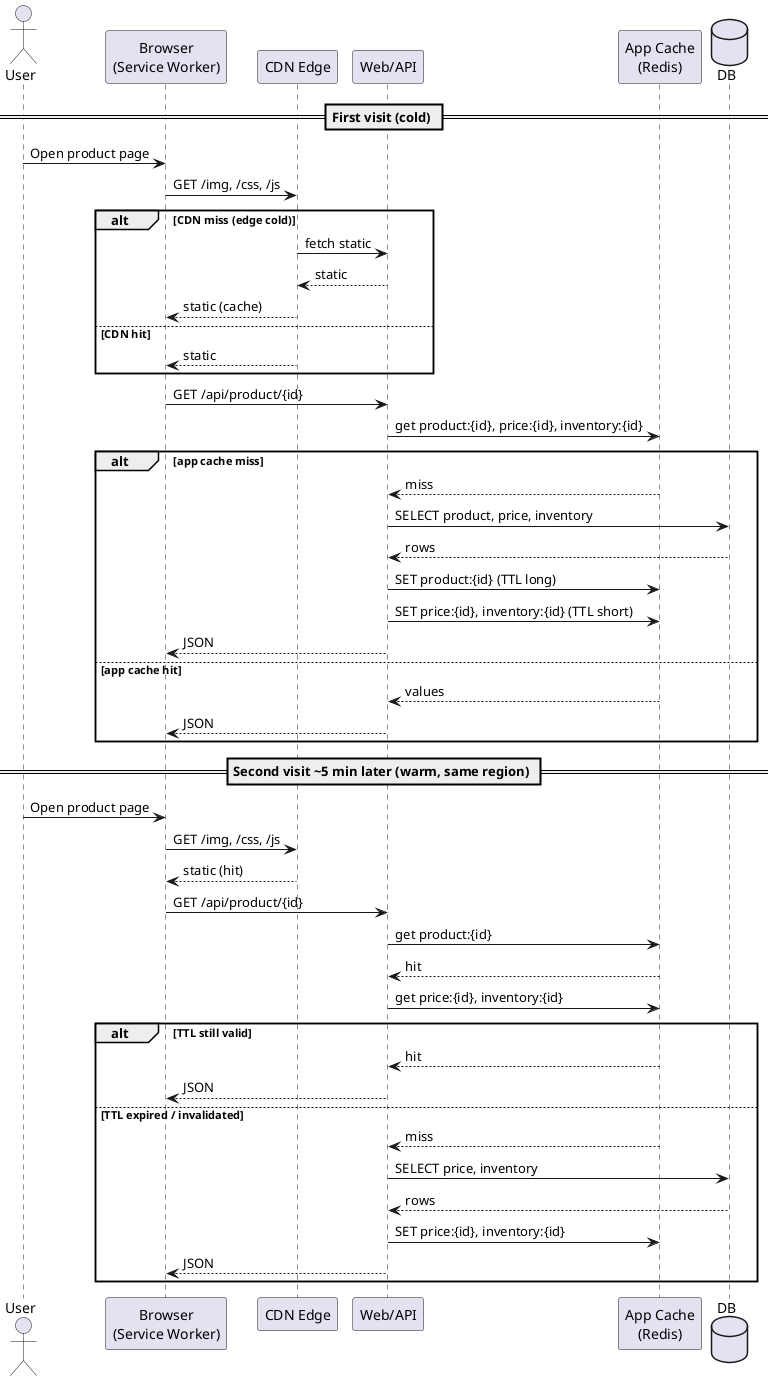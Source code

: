 @startuml
actor User
participant "Browser\n(Service Worker)" as B
participant "CDN Edge" as CDN
participant "Web/API" as S
participant "App Cache\n(Redis)" as C
database "DB" as D

== First visit (cold) ==
User -> B: Open product page
B -> CDN: GET /img, /css, /js
alt CDN miss (edge cold)
  CDN -> S: fetch static
  S --> CDN: static
  CDN --> B: static (cache)
else CDN hit
  CDN --> B: static
end

B -> S: GET /api/product/{id}
S -> C: get product:{id}, price:{id}, inventory:{id}
alt app cache miss
  C --> S: miss
  S -> D: SELECT product, price, inventory
  D --> S: rows
  S -> C: SET product:{id} (TTL long)
  S -> C: SET price:{id}, inventory:{id} (TTL short)
  S --> B: JSON
else app cache hit
  C --> S: values
  S --> B: JSON
end

== Second visit ~5 min later (warm, same region) ==
User -> B: Open product page
B -> CDN: GET /img, /css, /js
CDN --> B: static (hit)

B -> S: GET /api/product/{id}
S -> C: get product:{id}
C --> S: hit
S -> C: get price:{id}, inventory:{id}
alt TTL still valid
  C --> S: hit
  S --> B: JSON
else TTL expired / invalidated
  C --> S: miss
  S -> D: SELECT price, inventory
  D --> S: rows
  S -> C: SET price:{id}, inventory:{id}
  S --> B: JSON
end
@enduml